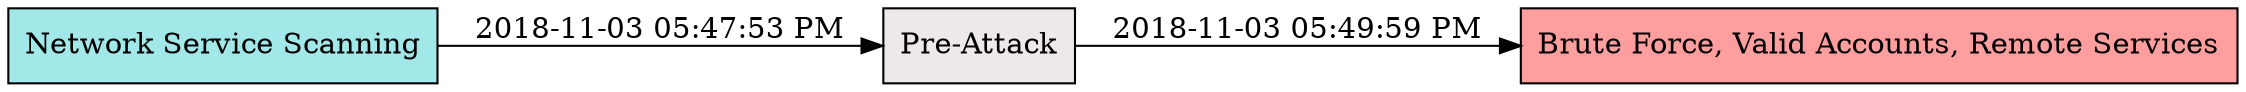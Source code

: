 // 2018 regionals, Team 2: Database Stores Plantext Credentials
digraph {
	node [shape=box]
	node [style=filled]
	node [fillcolor="#EEE9E9"]
	rankdir=LR
	splines=polyline
	"Network Service Scanning" [label="Network Service Scanning" fillcolor="#A2E8E8"]
	"Pre-Attack" [label="Pre-Attack"]
	"Brute Force, Valid Accounts, Remote Services" [label="Brute Force, Valid Accounts, Remote Services" fillcolor="#FF9E9E"]
	"Network Service Scanning" -> "Pre-Attack" [label="2018-11-03 05:47:53 PM"]
	"Pre-Attack" -> "Brute Force, Valid Accounts, Remote Services" [label="2018-11-03 05:49:59 PM"]
}
